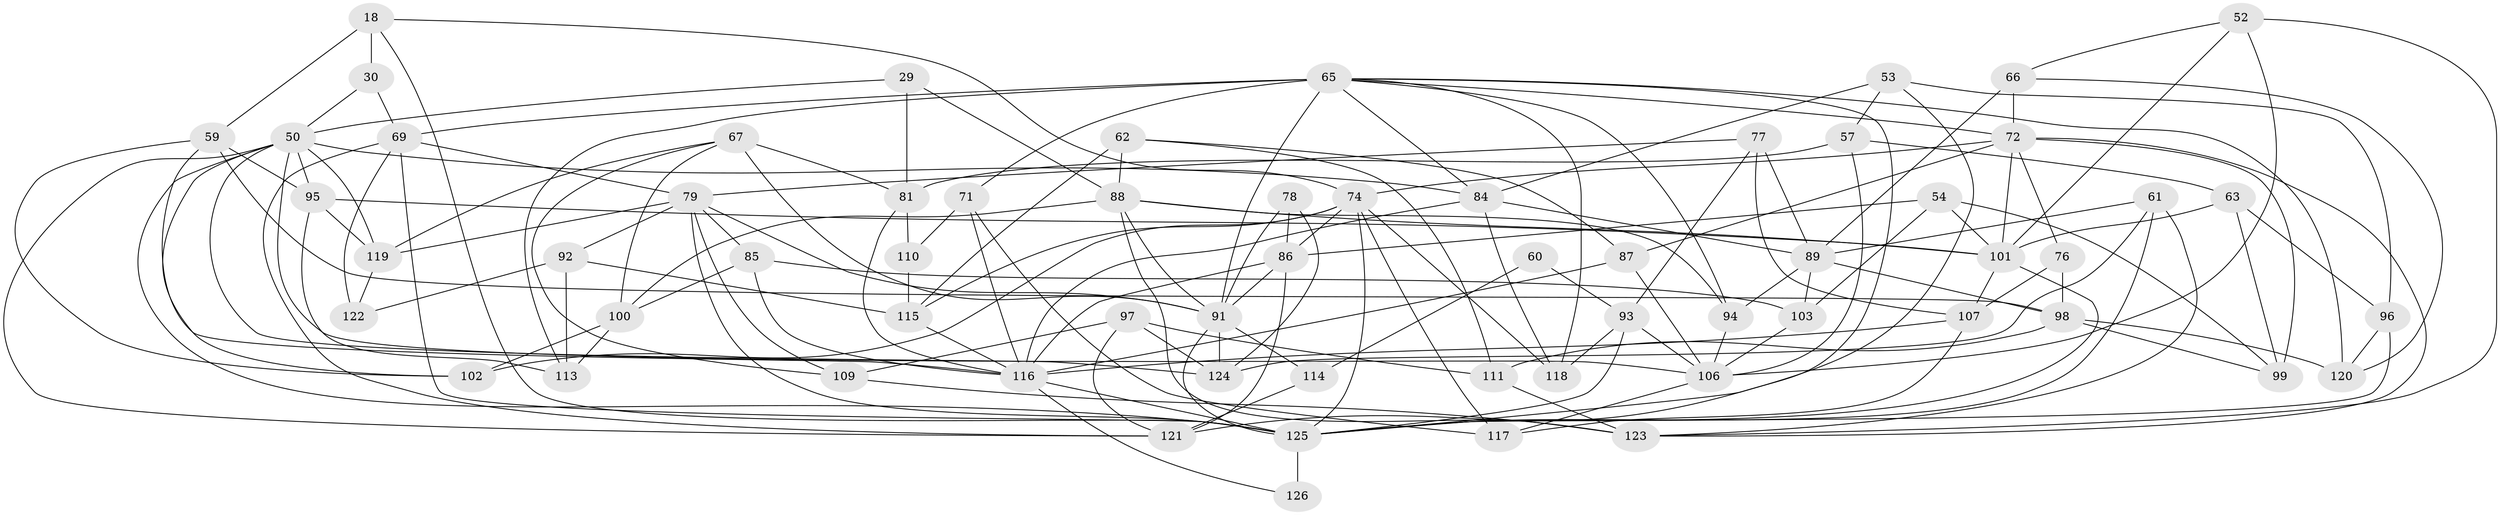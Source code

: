 // original degree distribution, {4: 1.0}
// Generated by graph-tools (version 1.1) at 2025/57/03/09/25 04:57:33]
// undirected, 63 vertices, 161 edges
graph export_dot {
graph [start="1"]
  node [color=gray90,style=filled];
  18 [super="+1"];
  29;
  30;
  50 [super="+13+46"];
  52;
  53;
  54;
  57;
  59 [super="+51"];
  60;
  61;
  62;
  63;
  65 [super="+19+21"];
  66;
  67 [super="+36"];
  69 [super="+58"];
  71;
  72 [super="+27+56"];
  74 [super="+12+32"];
  76;
  77;
  78;
  79 [super="+49"];
  81 [super="+2"];
  84 [super="+75+82"];
  85;
  86 [super="+9+70"];
  87;
  88 [super="+14+20"];
  89 [super="+33+35"];
  91 [super="+10+22+80"];
  92;
  93 [super="+90"];
  94;
  95 [super="+83"];
  96;
  97;
  98 [super="+42"];
  99;
  100 [super="+64"];
  101 [super="+37+47"];
  102;
  103;
  106 [super="+24+104"];
  107 [super="+17"];
  109;
  110;
  111;
  113;
  114 [super="+26"];
  115 [super="+8"];
  116 [super="+3+28+48+55"];
  117;
  118;
  119 [super="+105"];
  120;
  121 [super="+112"];
  122;
  123 [super="+39"];
  124 [super="+45"];
  125 [super="+44+41+73"];
  126;
  18 -- 30 [weight=2];
  18 -- 59 [weight=2];
  18 -- 74;
  18 -- 125;
  29 -- 88;
  29 -- 81 [weight=2];
  29 -- 50;
  30 -- 50;
  30 -- 69;
  50 -- 95 [weight=2];
  50 -- 124;
  50 -- 125;
  50 -- 102;
  50 -- 119;
  50 -- 121 [weight=2];
  50 -- 106;
  50 -- 84;
  52 -- 66;
  52 -- 106;
  52 -- 101;
  52 -- 123;
  53 -- 57;
  53 -- 96;
  53 -- 121;
  53 -- 84;
  54 -- 103;
  54 -- 99;
  54 -- 86;
  54 -- 101;
  57 -- 63;
  57 -- 81;
  57 -- 106;
  59 -- 102;
  59 -- 98;
  59 -- 116;
  59 -- 95;
  60 -- 93 [weight=2];
  60 -- 114 [weight=2];
  61 -- 123;
  61 -- 124;
  61 -- 125;
  61 -- 89;
  62 -- 87;
  62 -- 111;
  62 -- 115;
  62 -- 88;
  63 -- 99;
  63 -- 96;
  63 -- 101;
  65 -- 69 [weight=2];
  65 -- 91 [weight=2];
  65 -- 71;
  65 -- 113;
  65 -- 84;
  65 -- 118;
  65 -- 120;
  65 -- 125;
  65 -- 94;
  65 -- 72;
  66 -- 89;
  66 -- 120;
  66 -- 72;
  67 -- 81;
  67 -- 119 [weight=2];
  67 -- 91 [weight=3];
  67 -- 100;
  67 -- 109;
  69 -- 121;
  69 -- 122 [weight=2];
  69 -- 79;
  69 -- 125;
  71 -- 110;
  71 -- 117;
  71 -- 116;
  72 -- 99;
  72 -- 74;
  72 -- 123;
  72 -- 76;
  72 -- 101;
  72 -- 87;
  74 -- 125;
  74 -- 115;
  74 -- 86;
  74 -- 102;
  74 -- 117;
  74 -- 118;
  76 -- 107 [weight=2];
  76 -- 98;
  77 -- 79;
  77 -- 89;
  77 -- 107;
  77 -- 93;
  78 -- 124 [weight=2];
  78 -- 91;
  78 -- 86;
  79 -- 85;
  79 -- 125;
  79 -- 119;
  79 -- 91;
  79 -- 92;
  79 -- 109;
  81 -- 116;
  81 -- 110;
  84 -- 116 [weight=2];
  84 -- 89 [weight=2];
  84 -- 118;
  85 -- 103;
  85 -- 116;
  85 -- 100;
  86 -- 121;
  86 -- 116 [weight=2];
  86 -- 91 [weight=2];
  87 -- 106;
  87 -- 116;
  88 -- 91;
  88 -- 100 [weight=2];
  88 -- 94;
  88 -- 101;
  88 -- 123;
  89 -- 94;
  89 -- 103;
  89 -- 98;
  91 -- 114 [weight=2];
  91 -- 124;
  91 -- 125;
  92 -- 113;
  92 -- 122;
  92 -- 115;
  93 -- 125 [weight=3];
  93 -- 106;
  93 -- 118;
  94 -- 106;
  95 -- 101;
  95 -- 113;
  95 -- 119;
  96 -- 120;
  96 -- 125;
  97 -- 109;
  97 -- 121;
  97 -- 111;
  97 -- 124;
  98 -- 111;
  98 -- 120;
  98 -- 99;
  100 -- 102;
  100 -- 113;
  101 -- 125;
  101 -- 107;
  103 -- 106;
  106 -- 117;
  107 -- 117;
  107 -- 116;
  109 -- 123;
  110 -- 115 [weight=2];
  111 -- 123;
  114 -- 121 [weight=2];
  115 -- 116;
  116 -- 125 [weight=2];
  116 -- 126;
  119 -- 122;
  125 -- 126 [weight=3];
}
